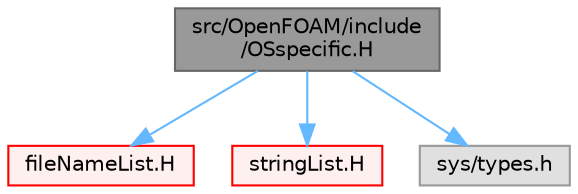 digraph "src/OpenFOAM/include/OSspecific.H"
{
 // LATEX_PDF_SIZE
  bgcolor="transparent";
  edge [fontname=Helvetica,fontsize=10,labelfontname=Helvetica,labelfontsize=10];
  node [fontname=Helvetica,fontsize=10,shape=box,height=0.2,width=0.4];
  Node1 [id="Node000001",label="src/OpenFOAM/include\l/OSspecific.H",height=0.2,width=0.4,color="gray40", fillcolor="grey60", style="filled", fontcolor="black",tooltip="Functions used by OpenFOAM that are specific to POSIX compliant operating systems and need to be repl..."];
  Node1 -> Node2 [id="edge1_Node000001_Node000002",color="steelblue1",style="solid",tooltip=" "];
  Node2 [id="Node000002",label="fileNameList.H",height=0.2,width=0.4,color="red", fillcolor="#FFF0F0", style="filled",URL="$fileNameList_8H.html",tooltip=" "];
  Node1 -> Node101 [id="edge2_Node000001_Node000101",color="steelblue1",style="solid",tooltip=" "];
  Node101 [id="Node000101",label="stringList.H",height=0.2,width=0.4,color="red", fillcolor="#FFF0F0", style="filled",URL="$stringList_8H.html",tooltip=" "];
  Node1 -> Node102 [id="edge3_Node000001_Node000102",color="steelblue1",style="solid",tooltip=" "];
  Node102 [id="Node000102",label="sys/types.h",height=0.2,width=0.4,color="grey60", fillcolor="#E0E0E0", style="filled",tooltip=" "];
}
